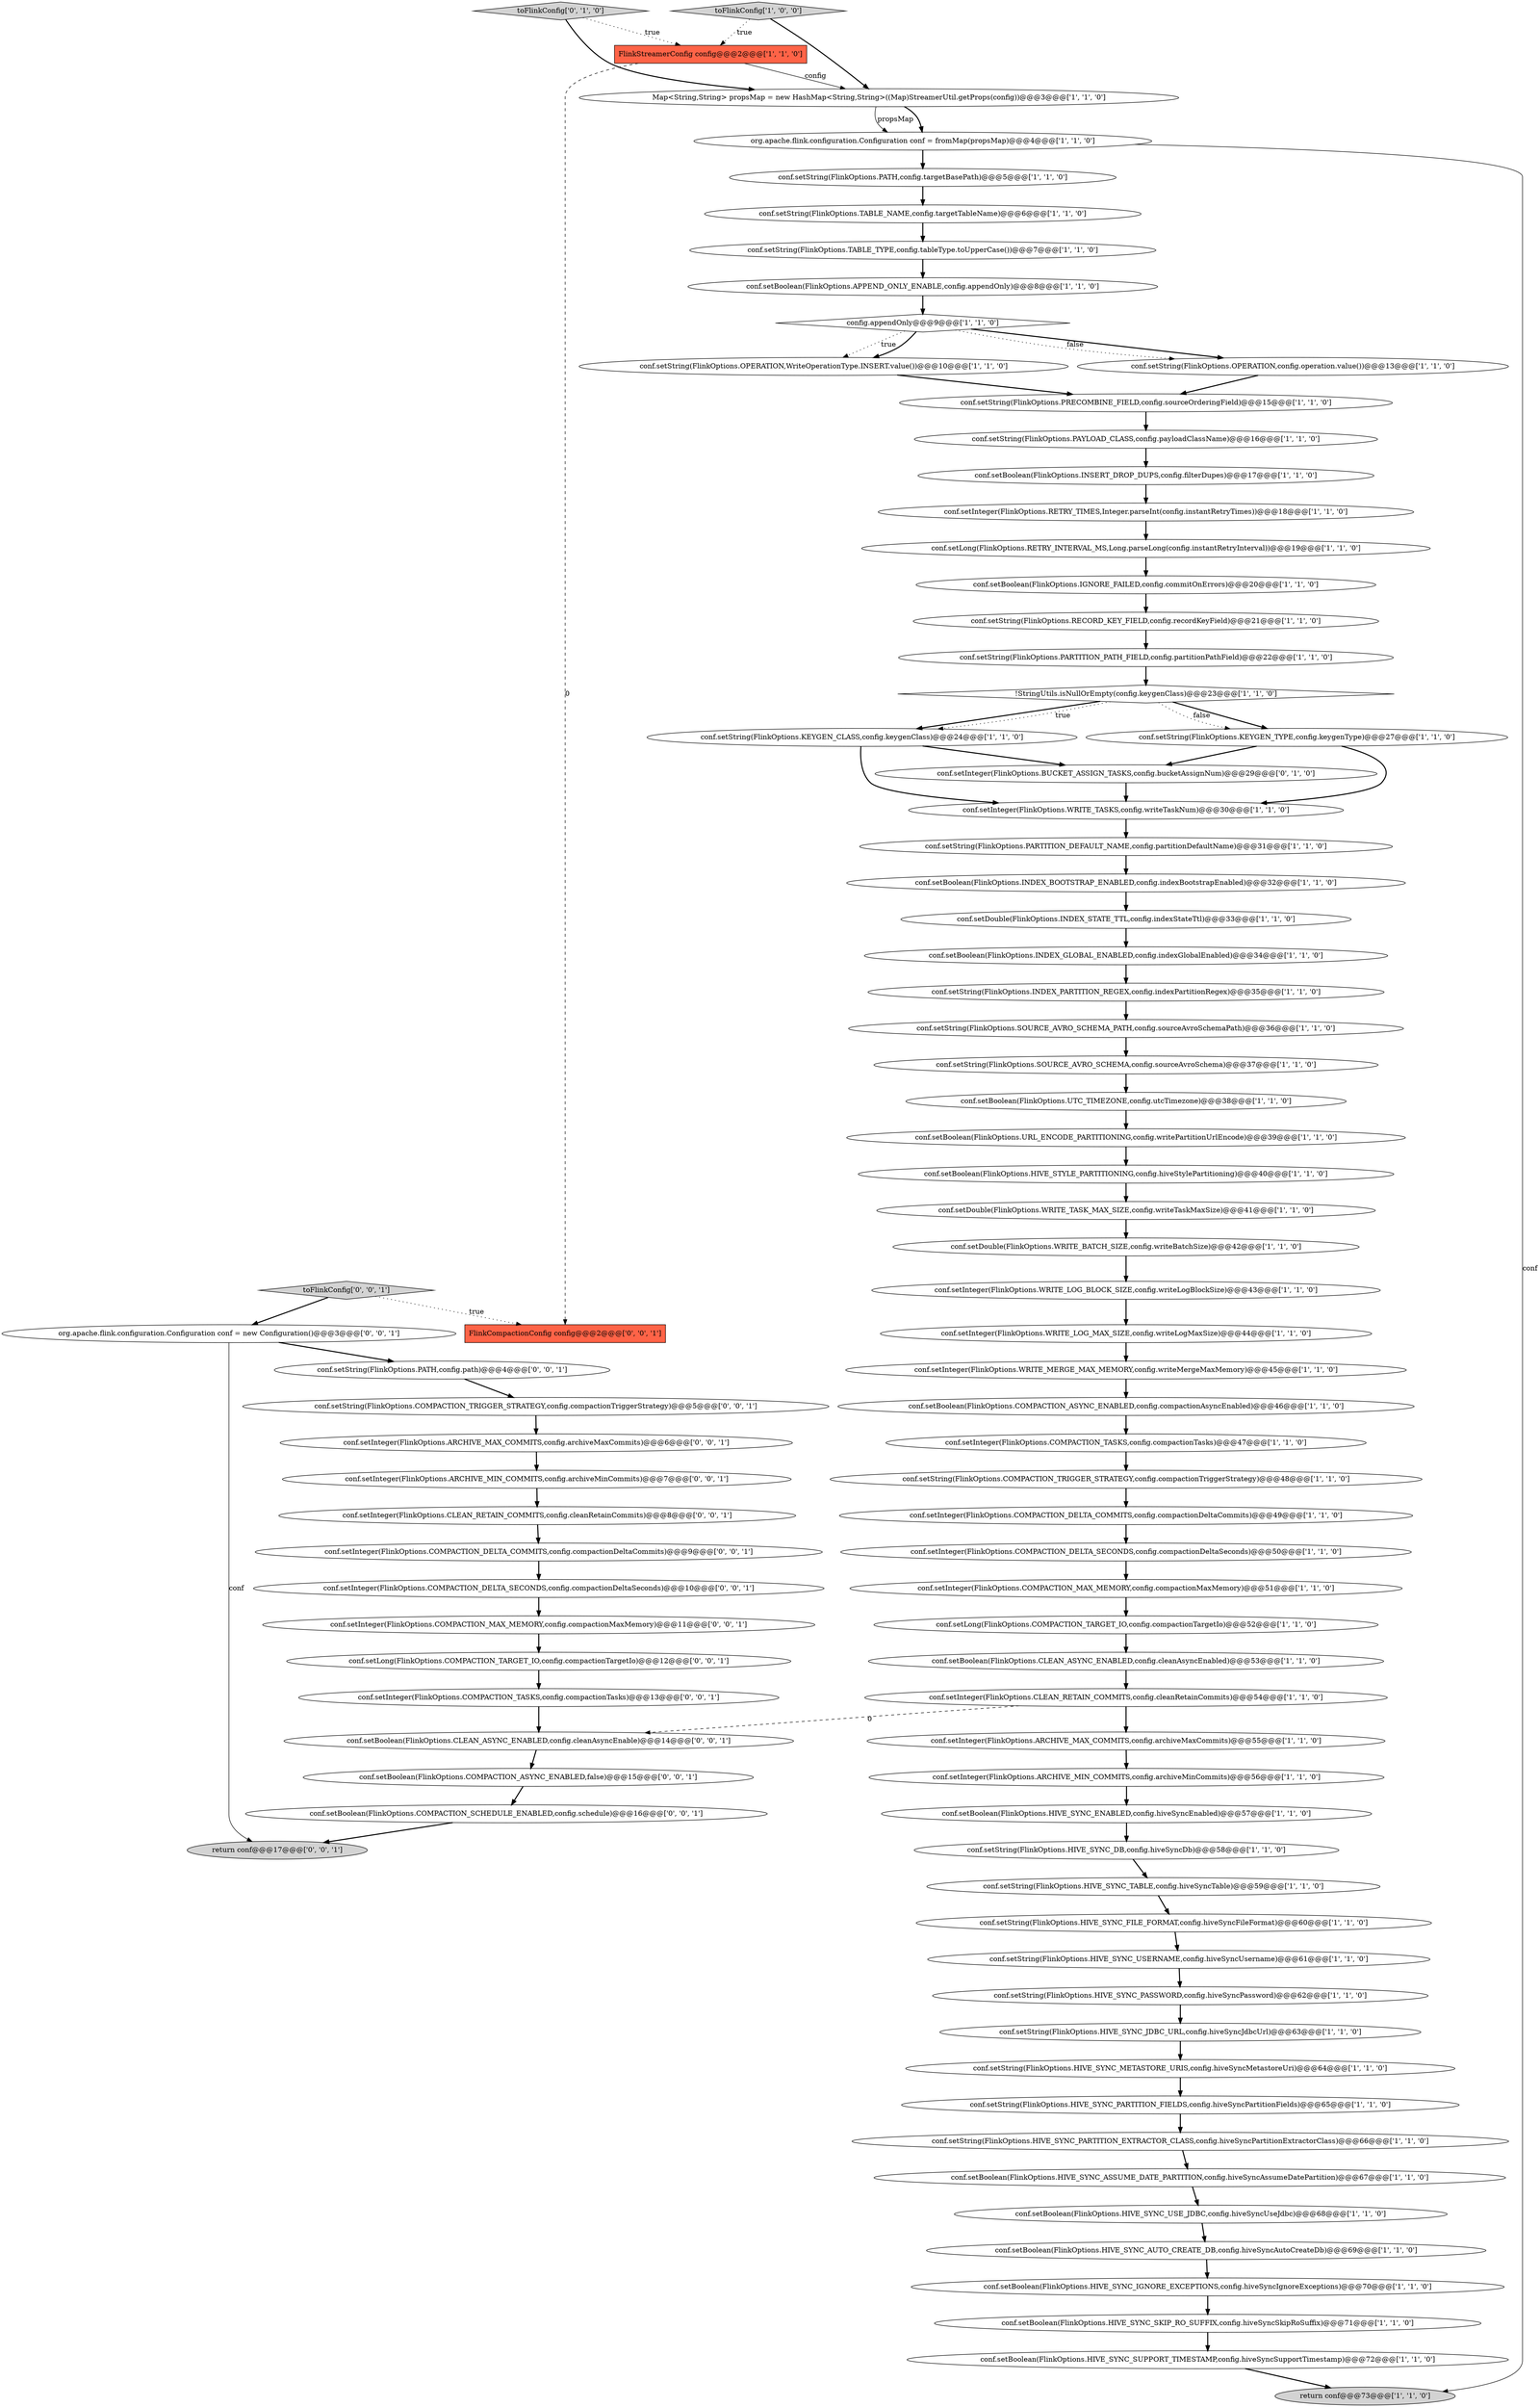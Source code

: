 digraph {
81 [style = filled, label = "return conf@@@17@@@['0', '0', '1']", fillcolor = lightgray, shape = ellipse image = "AAA0AAABBB3BBB"];
40 [style = filled, label = "conf.setLong(FlinkOptions.COMPACTION_TARGET_IO,config.compactionTargetIo)@@@52@@@['1', '1', '0']", fillcolor = white, shape = ellipse image = "AAA0AAABBB1BBB"];
47 [style = filled, label = "conf.setInteger(FlinkOptions.COMPACTION_DELTA_COMMITS,config.compactionDeltaCommits)@@@49@@@['1', '1', '0']", fillcolor = white, shape = ellipse image = "AAA0AAABBB1BBB"];
32 [style = filled, label = "conf.setInteger(FlinkOptions.WRITE_LOG_BLOCK_SIZE,config.writeLogBlockSize)@@@43@@@['1', '1', '0']", fillcolor = white, shape = ellipse image = "AAA0AAABBB1BBB"];
52 [style = filled, label = "conf.setString(FlinkOptions.HIVE_SYNC_METASTORE_URIS,config.hiveSyncMetastoreUri)@@@64@@@['1', '1', '0']", fillcolor = white, shape = ellipse image = "AAA0AAABBB1BBB"];
7 [style = filled, label = "conf.setInteger(FlinkOptions.WRITE_LOG_MAX_SIZE,config.writeLogMaxSize)@@@44@@@['1', '1', '0']", fillcolor = white, shape = ellipse image = "AAA0AAABBB1BBB"];
26 [style = filled, label = "conf.setString(FlinkOptions.RECORD_KEY_FIELD,config.recordKeyField)@@@21@@@['1', '1', '0']", fillcolor = white, shape = ellipse image = "AAA0AAABBB1BBB"];
42 [style = filled, label = "conf.setString(FlinkOptions.PRECOMBINE_FIELD,config.sourceOrderingField)@@@15@@@['1', '1', '0']", fillcolor = white, shape = ellipse image = "AAA0AAABBB1BBB"];
16 [style = filled, label = "conf.setBoolean(FlinkOptions.INDEX_GLOBAL_ENABLED,config.indexGlobalEnabled)@@@34@@@['1', '1', '0']", fillcolor = white, shape = ellipse image = "AAA0AAABBB1BBB"];
74 [style = filled, label = "conf.setLong(FlinkOptions.COMPACTION_TARGET_IO,config.compactionTargetIo)@@@12@@@['0', '0', '1']", fillcolor = white, shape = ellipse image = "AAA0AAABBB3BBB"];
76 [style = filled, label = "conf.setInteger(FlinkOptions.COMPACTION_DELTA_SECONDS,config.compactionDeltaSeconds)@@@10@@@['0', '0', '1']", fillcolor = white, shape = ellipse image = "AAA0AAABBB3BBB"];
79 [style = filled, label = "conf.setBoolean(FlinkOptions.COMPACTION_ASYNC_ENABLED,false)@@@15@@@['0', '0', '1']", fillcolor = white, shape = ellipse image = "AAA0AAABBB3BBB"];
83 [style = filled, label = "FlinkCompactionConfig config@@@2@@@['0', '0', '1']", fillcolor = tomato, shape = box image = "AAA0AAABBB3BBB"];
56 [style = filled, label = "conf.setString(FlinkOptions.HIVE_SYNC_USERNAME,config.hiveSyncUsername)@@@61@@@['1', '1', '0']", fillcolor = white, shape = ellipse image = "AAA0AAABBB1BBB"];
4 [style = filled, label = "conf.setString(FlinkOptions.COMPACTION_TRIGGER_STRATEGY,config.compactionTriggerStrategy)@@@48@@@['1', '1', '0']", fillcolor = white, shape = ellipse image = "AAA0AAABBB1BBB"];
61 [style = filled, label = "conf.setString(FlinkOptions.SOURCE_AVRO_SCHEMA,config.sourceAvroSchema)@@@37@@@['1', '1', '0']", fillcolor = white, shape = ellipse image = "AAA0AAABBB1BBB"];
24 [style = filled, label = "conf.setBoolean(FlinkOptions.HIVE_STYLE_PARTITIONING,config.hiveStylePartitioning)@@@40@@@['1', '1', '0']", fillcolor = white, shape = ellipse image = "AAA0AAABBB1BBB"];
34 [style = filled, label = "config.appendOnly@@@9@@@['1', '1', '0']", fillcolor = white, shape = diamond image = "AAA0AAABBB1BBB"];
19 [style = filled, label = "conf.setInteger(FlinkOptions.COMPACTION_MAX_MEMORY,config.compactionMaxMemory)@@@51@@@['1', '1', '0']", fillcolor = white, shape = ellipse image = "AAA0AAABBB1BBB"];
0 [style = filled, label = "conf.setInteger(FlinkOptions.COMPACTION_DELTA_SECONDS,config.compactionDeltaSeconds)@@@50@@@['1', '1', '0']", fillcolor = white, shape = ellipse image = "AAA0AAABBB1BBB"];
31 [style = filled, label = "conf.setBoolean(FlinkOptions.IGNORE_FAILED,config.commitOnErrors)@@@20@@@['1', '1', '0']", fillcolor = white, shape = ellipse image = "AAA0AAABBB1BBB"];
33 [style = filled, label = "conf.setString(FlinkOptions.HIVE_SYNC_TABLE,config.hiveSyncTable)@@@59@@@['1', '1', '0']", fillcolor = white, shape = ellipse image = "AAA0AAABBB1BBB"];
5 [style = filled, label = "conf.setInteger(FlinkOptions.RETRY_TIMES,Integer.parseInt(config.instantRetryTimes))@@@18@@@['1', '1', '0']", fillcolor = white, shape = ellipse image = "AAA0AAABBB1BBB"];
21 [style = filled, label = "conf.setInteger(FlinkOptions.ARCHIVE_MAX_COMMITS,config.archiveMaxCommits)@@@55@@@['1', '1', '0']", fillcolor = white, shape = ellipse image = "AAA0AAABBB1BBB"];
22 [style = filled, label = "conf.setBoolean(FlinkOptions.HIVE_SYNC_USE_JDBC,config.hiveSyncUseJdbc)@@@68@@@['1', '1', '0']", fillcolor = white, shape = ellipse image = "AAA0AAABBB1BBB"];
51 [style = filled, label = "conf.setString(FlinkOptions.KEYGEN_TYPE,config.keygenType)@@@27@@@['1', '1', '0']", fillcolor = white, shape = ellipse image = "AAA0AAABBB1BBB"];
17 [style = filled, label = "conf.setString(FlinkOptions.INDEX_PARTITION_REGEX,config.indexPartitionRegex)@@@35@@@['1', '1', '0']", fillcolor = white, shape = ellipse image = "AAA0AAABBB1BBB"];
54 [style = filled, label = "return conf@@@73@@@['1', '1', '0']", fillcolor = lightgray, shape = ellipse image = "AAA0AAABBB1BBB"];
64 [style = filled, label = "FlinkStreamerConfig config@@@2@@@['1', '1', '0']", fillcolor = tomato, shape = box image = "AAA0AAABBB1BBB"];
55 [style = filled, label = "conf.setString(FlinkOptions.OPERATION,config.operation.value())@@@13@@@['1', '1', '0']", fillcolor = white, shape = ellipse image = "AAA0AAABBB1BBB"];
48 [style = filled, label = "conf.setString(FlinkOptions.SOURCE_AVRO_SCHEMA_PATH,config.sourceAvroSchemaPath)@@@36@@@['1', '1', '0']", fillcolor = white, shape = ellipse image = "AAA0AAABBB1BBB"];
15 [style = filled, label = "conf.setBoolean(FlinkOptions.HIVE_SYNC_SUPPORT_TIMESTAMP,config.hiveSyncSupportTimestamp)@@@72@@@['1', '1', '0']", fillcolor = white, shape = ellipse image = "AAA0AAABBB1BBB"];
80 [style = filled, label = "conf.setInteger(FlinkOptions.COMPACTION_DELTA_COMMITS,config.compactionDeltaCommits)@@@9@@@['0', '0', '1']", fillcolor = white, shape = ellipse image = "AAA0AAABBB3BBB"];
70 [style = filled, label = "conf.setBoolean(FlinkOptions.CLEAN_ASYNC_ENABLED,config.cleanAsyncEnable)@@@14@@@['0', '0', '1']", fillcolor = white, shape = ellipse image = "AAA0AAABBB3BBB"];
82 [style = filled, label = "conf.setInteger(FlinkOptions.COMPACTION_TASKS,config.compactionTasks)@@@13@@@['0', '0', '1']", fillcolor = white, shape = ellipse image = "AAA0AAABBB3BBB"];
67 [style = filled, label = "conf.setInteger(FlinkOptions.BUCKET_ASSIGN_TASKS,config.bucketAssignNum)@@@29@@@['0', '1', '0']", fillcolor = white, shape = ellipse image = "AAA1AAABBB2BBB"];
41 [style = filled, label = "conf.setString(FlinkOptions.HIVE_SYNC_PASSWORD,config.hiveSyncPassword)@@@62@@@['1', '1', '0']", fillcolor = white, shape = ellipse image = "AAA0AAABBB1BBB"];
28 [style = filled, label = "!StringUtils.isNullOrEmpty(config.keygenClass)@@@23@@@['1', '1', '0']", fillcolor = white, shape = diamond image = "AAA0AAABBB1BBB"];
14 [style = filled, label = "conf.setBoolean(FlinkOptions.HIVE_SYNC_IGNORE_EXCEPTIONS,config.hiveSyncIgnoreExceptions)@@@70@@@['1', '1', '0']", fillcolor = white, shape = ellipse image = "AAA0AAABBB1BBB"];
12 [style = filled, label = "conf.setString(FlinkOptions.HIVE_SYNC_JDBC_URL,config.hiveSyncJdbcUrl)@@@63@@@['1', '1', '0']", fillcolor = white, shape = ellipse image = "AAA0AAABBB1BBB"];
18 [style = filled, label = "conf.setBoolean(FlinkOptions.APPEND_ONLY_ENABLE,config.appendOnly)@@@8@@@['1', '1', '0']", fillcolor = white, shape = ellipse image = "AAA0AAABBB1BBB"];
84 [style = filled, label = "conf.setInteger(FlinkOptions.ARCHIVE_MAX_COMMITS,config.archiveMaxCommits)@@@6@@@['0', '0', '1']", fillcolor = white, shape = ellipse image = "AAA0AAABBB3BBB"];
20 [style = filled, label = "conf.setString(FlinkOptions.TABLE_NAME,config.targetTableName)@@@6@@@['1', '1', '0']", fillcolor = white, shape = ellipse image = "AAA0AAABBB1BBB"];
66 [style = filled, label = "toFlinkConfig['0', '1', '0']", fillcolor = lightgray, shape = diamond image = "AAA0AAABBB2BBB"];
65 [style = filled, label = "conf.setBoolean(FlinkOptions.HIVE_SYNC_AUTO_CREATE_DB,config.hiveSyncAutoCreateDb)@@@69@@@['1', '1', '0']", fillcolor = white, shape = ellipse image = "AAA0AAABBB1BBB"];
29 [style = filled, label = "conf.setInteger(FlinkOptions.WRITE_MERGE_MAX_MEMORY,config.writeMergeMaxMemory)@@@45@@@['1', '1', '0']", fillcolor = white, shape = ellipse image = "AAA0AAABBB1BBB"];
53 [style = filled, label = "conf.setBoolean(FlinkOptions.HIVE_SYNC_ASSUME_DATE_PARTITION,config.hiveSyncAssumeDatePartition)@@@67@@@['1', '1', '0']", fillcolor = white, shape = ellipse image = "AAA0AAABBB1BBB"];
13 [style = filled, label = "conf.setBoolean(FlinkOptions.INSERT_DROP_DUPS,config.filterDupes)@@@17@@@['1', '1', '0']", fillcolor = white, shape = ellipse image = "AAA0AAABBB1BBB"];
45 [style = filled, label = "conf.setBoolean(FlinkOptions.HIVE_SYNC_ENABLED,config.hiveSyncEnabled)@@@57@@@['1', '1', '0']", fillcolor = white, shape = ellipse image = "AAA0AAABBB1BBB"];
35 [style = filled, label = "conf.setBoolean(FlinkOptions.URL_ENCODE_PARTITIONING,config.writePartitionUrlEncode)@@@39@@@['1', '1', '0']", fillcolor = white, shape = ellipse image = "AAA0AAABBB1BBB"];
73 [style = filled, label = "conf.setString(FlinkOptions.PATH,config.path)@@@4@@@['0', '0', '1']", fillcolor = white, shape = ellipse image = "AAA0AAABBB3BBB"];
49 [style = filled, label = "conf.setBoolean(FlinkOptions.COMPACTION_ASYNC_ENABLED,config.compactionAsyncEnabled)@@@46@@@['1', '1', '0']", fillcolor = white, shape = ellipse image = "AAA0AAABBB1BBB"];
10 [style = filled, label = "conf.setString(FlinkOptions.TABLE_TYPE,config.tableType.toUpperCase())@@@7@@@['1', '1', '0']", fillcolor = white, shape = ellipse image = "AAA0AAABBB1BBB"];
72 [style = filled, label = "conf.setInteger(FlinkOptions.COMPACTION_MAX_MEMORY,config.compactionMaxMemory)@@@11@@@['0', '0', '1']", fillcolor = white, shape = ellipse image = "AAA0AAABBB3BBB"];
68 [style = filled, label = "conf.setString(FlinkOptions.COMPACTION_TRIGGER_STRATEGY,config.compactionTriggerStrategy)@@@5@@@['0', '0', '1']", fillcolor = white, shape = ellipse image = "AAA0AAABBB3BBB"];
30 [style = filled, label = "Map<String,String> propsMap = new HashMap<String,String>((Map)StreamerUtil.getProps(config))@@@3@@@['1', '1', '0']", fillcolor = white, shape = ellipse image = "AAA0AAABBB1BBB"];
59 [style = filled, label = "conf.setInteger(FlinkOptions.CLEAN_RETAIN_COMMITS,config.cleanRetainCommits)@@@54@@@['1', '1', '0']", fillcolor = white, shape = ellipse image = "AAA0AAABBB1BBB"];
62 [style = filled, label = "conf.setString(FlinkOptions.OPERATION,WriteOperationType.INSERT.value())@@@10@@@['1', '1', '0']", fillcolor = white, shape = ellipse image = "AAA0AAABBB1BBB"];
71 [style = filled, label = "toFlinkConfig['0', '0', '1']", fillcolor = lightgray, shape = diamond image = "AAA0AAABBB3BBB"];
37 [style = filled, label = "conf.setLong(FlinkOptions.RETRY_INTERVAL_MS,Long.parseLong(config.instantRetryInterval))@@@19@@@['1', '1', '0']", fillcolor = white, shape = ellipse image = "AAA0AAABBB1BBB"];
44 [style = filled, label = "conf.setString(FlinkOptions.PARTITION_PATH_FIELD,config.partitionPathField)@@@22@@@['1', '1', '0']", fillcolor = white, shape = ellipse image = "AAA0AAABBB1BBB"];
50 [style = filled, label = "conf.setBoolean(FlinkOptions.CLEAN_ASYNC_ENABLED,config.cleanAsyncEnabled)@@@53@@@['1', '1', '0']", fillcolor = white, shape = ellipse image = "AAA0AAABBB1BBB"];
39 [style = filled, label = "conf.setDouble(FlinkOptions.INDEX_STATE_TTL,config.indexStateTtl)@@@33@@@['1', '1', '0']", fillcolor = white, shape = ellipse image = "AAA0AAABBB1BBB"];
8 [style = filled, label = "conf.setBoolean(FlinkOptions.HIVE_SYNC_SKIP_RO_SUFFIX,config.hiveSyncSkipRoSuffix)@@@71@@@['1', '1', '0']", fillcolor = white, shape = ellipse image = "AAA0AAABBB1BBB"];
57 [style = filled, label = "conf.setString(FlinkOptions.PAYLOAD_CLASS,config.payloadClassName)@@@16@@@['1', '1', '0']", fillcolor = white, shape = ellipse image = "AAA0AAABBB1BBB"];
38 [style = filled, label = "toFlinkConfig['1', '0', '0']", fillcolor = lightgray, shape = diamond image = "AAA0AAABBB1BBB"];
69 [style = filled, label = "conf.setInteger(FlinkOptions.ARCHIVE_MIN_COMMITS,config.archiveMinCommits)@@@7@@@['0', '0', '1']", fillcolor = white, shape = ellipse image = "AAA0AAABBB3BBB"];
3 [style = filled, label = "conf.setString(FlinkOptions.HIVE_SYNC_PARTITION_FIELDS,config.hiveSyncPartitionFields)@@@65@@@['1', '1', '0']", fillcolor = white, shape = ellipse image = "AAA0AAABBB1BBB"];
23 [style = filled, label = "conf.setString(FlinkOptions.HIVE_SYNC_PARTITION_EXTRACTOR_CLASS,config.hiveSyncPartitionExtractorClass)@@@66@@@['1', '1', '0']", fillcolor = white, shape = ellipse image = "AAA0AAABBB1BBB"];
63 [style = filled, label = "conf.setInteger(FlinkOptions.COMPACTION_TASKS,config.compactionTasks)@@@47@@@['1', '1', '0']", fillcolor = white, shape = ellipse image = "AAA0AAABBB1BBB"];
58 [style = filled, label = "conf.setDouble(FlinkOptions.WRITE_TASK_MAX_SIZE,config.writeTaskMaxSize)@@@41@@@['1', '1', '0']", fillcolor = white, shape = ellipse image = "AAA0AAABBB1BBB"];
60 [style = filled, label = "conf.setString(FlinkOptions.HIVE_SYNC_DB,config.hiveSyncDb)@@@58@@@['1', '1', '0']", fillcolor = white, shape = ellipse image = "AAA0AAABBB1BBB"];
1 [style = filled, label = "conf.setInteger(FlinkOptions.ARCHIVE_MIN_COMMITS,config.archiveMinCommits)@@@56@@@['1', '1', '0']", fillcolor = white, shape = ellipse image = "AAA0AAABBB1BBB"];
9 [style = filled, label = "conf.setString(FlinkOptions.PARTITION_DEFAULT_NAME,config.partitionDefaultName)@@@31@@@['1', '1', '0']", fillcolor = white, shape = ellipse image = "AAA0AAABBB1BBB"];
43 [style = filled, label = "org.apache.flink.configuration.Configuration conf = fromMap(propsMap)@@@4@@@['1', '1', '0']", fillcolor = white, shape = ellipse image = "AAA0AAABBB1BBB"];
11 [style = filled, label = "conf.setString(FlinkOptions.KEYGEN_CLASS,config.keygenClass)@@@24@@@['1', '1', '0']", fillcolor = white, shape = ellipse image = "AAA0AAABBB1BBB"];
77 [style = filled, label = "conf.setBoolean(FlinkOptions.COMPACTION_SCHEDULE_ENABLED,config.schedule)@@@16@@@['0', '0', '1']", fillcolor = white, shape = ellipse image = "AAA0AAABBB3BBB"];
2 [style = filled, label = "conf.setInteger(FlinkOptions.WRITE_TASKS,config.writeTaskNum)@@@30@@@['1', '1', '0']", fillcolor = white, shape = ellipse image = "AAA0AAABBB1BBB"];
75 [style = filled, label = "conf.setInteger(FlinkOptions.CLEAN_RETAIN_COMMITS,config.cleanRetainCommits)@@@8@@@['0', '0', '1']", fillcolor = white, shape = ellipse image = "AAA0AAABBB3BBB"];
78 [style = filled, label = "org.apache.flink.configuration.Configuration conf = new Configuration()@@@3@@@['0', '0', '1']", fillcolor = white, shape = ellipse image = "AAA0AAABBB3BBB"];
25 [style = filled, label = "conf.setBoolean(FlinkOptions.UTC_TIMEZONE,config.utcTimezone)@@@38@@@['1', '1', '0']", fillcolor = white, shape = ellipse image = "AAA0AAABBB1BBB"];
36 [style = filled, label = "conf.setString(FlinkOptions.HIVE_SYNC_FILE_FORMAT,config.hiveSyncFileFormat)@@@60@@@['1', '1', '0']", fillcolor = white, shape = ellipse image = "AAA0AAABBB1BBB"];
46 [style = filled, label = "conf.setDouble(FlinkOptions.WRITE_BATCH_SIZE,config.writeBatchSize)@@@42@@@['1', '1', '0']", fillcolor = white, shape = ellipse image = "AAA0AAABBB1BBB"];
6 [style = filled, label = "conf.setBoolean(FlinkOptions.INDEX_BOOTSTRAP_ENABLED,config.indexBootstrapEnabled)@@@32@@@['1', '1', '0']", fillcolor = white, shape = ellipse image = "AAA0AAABBB1BBB"];
27 [style = filled, label = "conf.setString(FlinkOptions.PATH,config.targetBasePath)@@@5@@@['1', '1', '0']", fillcolor = white, shape = ellipse image = "AAA0AAABBB1BBB"];
22->65 [style = bold, label=""];
20->10 [style = bold, label=""];
65->14 [style = bold, label=""];
30->43 [style = bold, label=""];
74->82 [style = bold, label=""];
47->0 [style = bold, label=""];
84->69 [style = bold, label=""];
15->54 [style = bold, label=""];
6->39 [style = bold, label=""];
19->40 [style = bold, label=""];
44->28 [style = bold, label=""];
66->64 [style = dotted, label="true"];
10->18 [style = bold, label=""];
3->23 [style = bold, label=""];
61->25 [style = bold, label=""];
25->35 [style = bold, label=""];
34->62 [style = dotted, label="true"];
7->29 [style = bold, label=""];
34->55 [style = bold, label=""];
14->8 [style = bold, label=""];
32->7 [style = bold, label=""];
28->11 [style = bold, label=""];
82->70 [style = bold, label=""];
71->78 [style = bold, label=""];
40->50 [style = bold, label=""];
37->31 [style = bold, label=""];
24->58 [style = bold, label=""];
39->16 [style = bold, label=""];
0->19 [style = bold, label=""];
31->26 [style = bold, label=""];
27->20 [style = bold, label=""];
5->37 [style = bold, label=""];
64->83 [style = dashed, label="0"];
38->64 [style = dotted, label="true"];
51->67 [style = bold, label=""];
43->27 [style = bold, label=""];
23->53 [style = bold, label=""];
11->67 [style = bold, label=""];
51->2 [style = bold, label=""];
50->59 [style = bold, label=""];
17->48 [style = bold, label=""];
13->5 [style = bold, label=""];
49->63 [style = bold, label=""];
68->84 [style = bold, label=""];
43->54 [style = solid, label="conf"];
79->77 [style = bold, label=""];
73->68 [style = bold, label=""];
4->47 [style = bold, label=""];
72->74 [style = bold, label=""];
34->55 [style = dotted, label="false"];
59->21 [style = bold, label=""];
63->4 [style = bold, label=""];
36->56 [style = bold, label=""];
62->42 [style = bold, label=""];
11->2 [style = bold, label=""];
9->6 [style = bold, label=""];
1->45 [style = bold, label=""];
57->13 [style = bold, label=""];
2->9 [style = bold, label=""];
75->80 [style = bold, label=""];
28->11 [style = dotted, label="true"];
52->3 [style = bold, label=""];
18->34 [style = bold, label=""];
78->81 [style = solid, label="conf"];
42->57 [style = bold, label=""];
29->49 [style = bold, label=""];
16->17 [style = bold, label=""];
21->1 [style = bold, label=""];
67->2 [style = bold, label=""];
53->22 [style = bold, label=""];
35->24 [style = bold, label=""];
28->51 [style = bold, label=""];
28->51 [style = dotted, label="false"];
46->32 [style = bold, label=""];
64->30 [style = solid, label="config"];
55->42 [style = bold, label=""];
80->76 [style = bold, label=""];
34->62 [style = bold, label=""];
69->75 [style = bold, label=""];
41->12 [style = bold, label=""];
59->70 [style = dashed, label="0"];
76->72 [style = bold, label=""];
58->46 [style = bold, label=""];
60->33 [style = bold, label=""];
38->30 [style = bold, label=""];
48->61 [style = bold, label=""];
71->83 [style = dotted, label="true"];
66->30 [style = bold, label=""];
77->81 [style = bold, label=""];
56->41 [style = bold, label=""];
45->60 [style = bold, label=""];
78->73 [style = bold, label=""];
26->44 [style = bold, label=""];
70->79 [style = bold, label=""];
33->36 [style = bold, label=""];
8->15 [style = bold, label=""];
12->52 [style = bold, label=""];
30->43 [style = solid, label="propsMap"];
}
